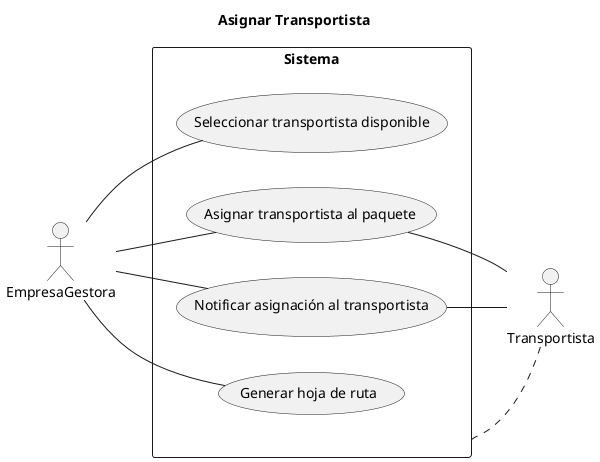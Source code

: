 @startuml Diagrama Caso Uso 2

title Asignar Transportista

left to right direction
skinparam packageStyle rectangle

actor EmpresaGestora as e
actor Transportista as t

rectangle Sistema {
  usecase "Seleccionar transportista disponible" as UC1
  usecase "Asignar transportista al paquete" as UC2
  usecase "Generar hoja de ruta" as UC3
  usecase "Notificar asignación al transportista" as UC4
}

Sistema .. t

e -right- UC1
e -- UC2
e -- UC3
t -left- UC2
t -left- UC4
e -- UC4

@enduml

